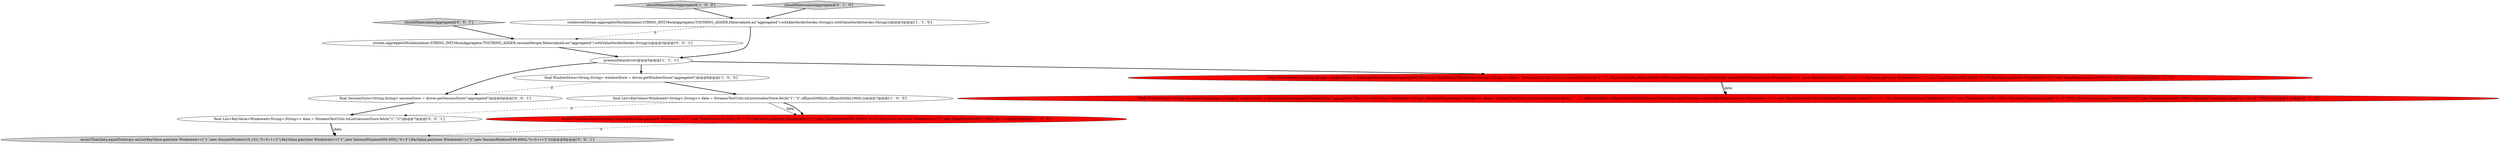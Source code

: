 digraph {
4 [style = filled, label = "windowedStream.aggregate(MockInitializer.STRING_INIT,MockAggregator.TOSTRING_ADDER,Materialized.as(\"aggregated\").withKeySerde(Serdes.String()).withValueSerde(Serdes.String()))@@@3@@@['1', '1', '0']", fillcolor = white, shape = ellipse image = "AAA0AAABBB1BBB"];
3 [style = filled, label = "final WindowStore<String,String> windowStore = driver.getWindowStore(\"aggregated\")@@@6@@@['1', '0', '0']", fillcolor = white, shape = ellipse image = "AAA0AAABBB1BBB"];
11 [style = filled, label = "assertThat(data,equalTo(Arrays.asList(KeyValue.pair(new Windowed<>(\"1\",new SessionWindow(10,15)),\"0+0+1+2\"),KeyValue.pair(new Windowed<>(\"1\",new SessionWindow(600,600)),\"0+3\"),KeyValue.pair(new Windowed<>(\"2\",new SessionWindow(599,600)),\"0+0+1+2\"))))@@@8@@@['0', '0', '1']", fillcolor = lightgray, shape = ellipse image = "AAA0AAABBB3BBB"];
13 [style = filled, label = "shouldMaterializeAggregated['0', '0', '1']", fillcolor = lightgray, shape = diamond image = "AAA0AAABBB3BBB"];
7 [style = filled, label = "{final WindowStore<String,String> windowStore = driver.getWindowStore(\"aggregated\")final List<KeyValue<Windowed<String>,String>> data = StreamsTestUtils.toList(windowStore.fetch(\"1\",\"2\",ofEpochMilli(0),ofEpochMilli(1000L)))assertThat(data,equalTo(Arrays.asList(KeyValue.pair(new Windowed<>(\"1\",new TimeWindow(0,500)),\"0+1+2\"),KeyValue.pair(new Windowed<>(\"1\",new TimeWindow(500,1000)),\"0+3\"),KeyValue.pair(new Windowed<>(\"2\",new TimeWindow(500,1000)),\"0+10+20\"))))}@@@6@@@['0', '1', '0']", fillcolor = red, shape = ellipse image = "AAA1AAABBB2BBB"];
10 [style = filled, label = "stream.aggregate(MockInitializer.STRING_INIT,MockAggregator.TOSTRING_ADDER,sessionMerger,Materialized.as(\"aggregated\").withValueSerde(Serdes.String()))@@@3@@@['0', '0', '1']", fillcolor = white, shape = ellipse image = "AAA0AAABBB3BBB"];
8 [style = filled, label = "{final WindowStore<String,ValueAndTimestamp<String>> windowStore = driver.getTimestampedWindowStore(\"aggregated\")final List<KeyValue<Windowed<String>,ValueAndTimestamp<String>>> data = StreamsTestUtils.toList(windowStore.fetch(\"1\",\"2\",ofEpochMilli(0),ofEpochMilli(1000L)))assertThat(data,equalTo(Arrays.asList(KeyValue.pair(new Windowed<>(\"1\",new TimeWindow(0,500)),ValueAndTimestamp.make(\"0+1+2\",15L)),KeyValue.pair(new Windowed<>(\"1\",new TimeWindow(500,1000)),ValueAndTimestamp.make(\"0+3\",500L)),KeyValue.pair(new Windowed<>(\"2\",new TimeWindow(500,1000)),ValueAndTimestamp.make(\"0+10+20\",550L)))))}@@@11@@@['0', '1', '0']", fillcolor = red, shape = ellipse image = "AAA1AAABBB2BBB"];
0 [style = filled, label = "assertThat(data,equalTo(Arrays.asList(KeyValue.pair(new Windowed<>(\"1\",new TimeWindow(0,500)),\"0+1+2\"),KeyValue.pair(new Windowed<>(\"1\",new TimeWindow(500,1000)),\"0+3\"),KeyValue.pair(new Windowed<>(\"2\",new TimeWindow(500,1000)),\"0+1\"))))@@@8@@@['1', '0', '0']", fillcolor = red, shape = ellipse image = "AAA1AAABBB1BBB"];
12 [style = filled, label = "final SessionStore<String,String> sessionStore = driver.getSessionStore(\"aggregated\")@@@6@@@['0', '0', '1']", fillcolor = white, shape = ellipse image = "AAA0AAABBB3BBB"];
2 [style = filled, label = "processData(driver)@@@5@@@['1', '1', '1']", fillcolor = white, shape = ellipse image = "AAA0AAABBB1BBB"];
9 [style = filled, label = "final List<KeyValue<Windowed<String>,String>> data = StreamsTestUtils.toList(sessionStore.fetch(\"1\",\"2\"))@@@7@@@['0', '0', '1']", fillcolor = white, shape = ellipse image = "AAA0AAABBB3BBB"];
5 [style = filled, label = "shouldMaterializeAggregated['1', '0', '0']", fillcolor = lightgray, shape = diamond image = "AAA0AAABBB1BBB"];
1 [style = filled, label = "final List<KeyValue<Windowed<String>,String>> data = StreamsTestUtils.toList(windowStore.fetch(\"1\",\"2\",ofEpochMilli(0),ofEpochMilli(1000L)))@@@7@@@['1', '0', '0']", fillcolor = white, shape = ellipse image = "AAA0AAABBB1BBB"];
6 [style = filled, label = "shouldMaterializeAggregated['0', '1', '0']", fillcolor = lightgray, shape = diamond image = "AAA0AAABBB2BBB"];
13->10 [style = bold, label=""];
6->4 [style = bold, label=""];
1->9 [style = dashed, label="0"];
10->2 [style = bold, label=""];
1->0 [style = solid, label="data"];
9->11 [style = solid, label="data"];
0->11 [style = dashed, label="0"];
7->8 [style = solid, label="data"];
4->2 [style = bold, label=""];
1->0 [style = bold, label=""];
2->7 [style = bold, label=""];
9->11 [style = bold, label=""];
3->1 [style = bold, label=""];
4->10 [style = dashed, label="0"];
7->8 [style = bold, label=""];
12->9 [style = bold, label=""];
3->12 [style = dashed, label="0"];
5->4 [style = bold, label=""];
2->3 [style = bold, label=""];
2->12 [style = bold, label=""];
}
